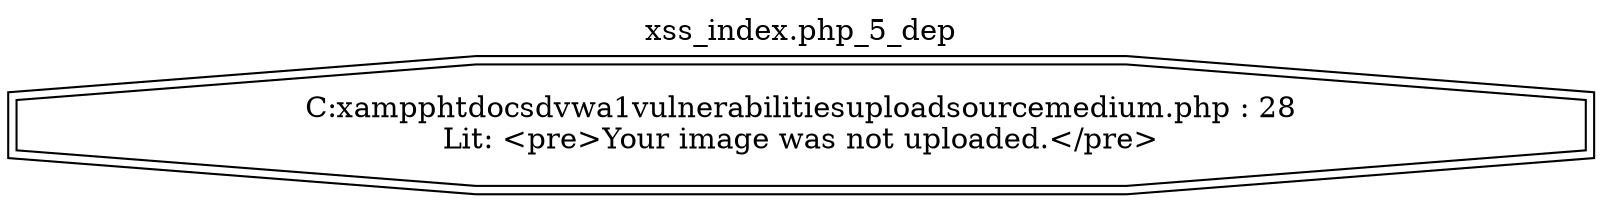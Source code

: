 digraph cfg {
  label="xss_index.php_5_dep";
  labelloc=t;
  n1 [shape=doubleoctagon, label="C:\xampp\htdocs\dvwa1\vulnerabilities\upload\source\medium.php : 28\nLit: <pre>Your image was not uploaded.</pre>\n"];
}
